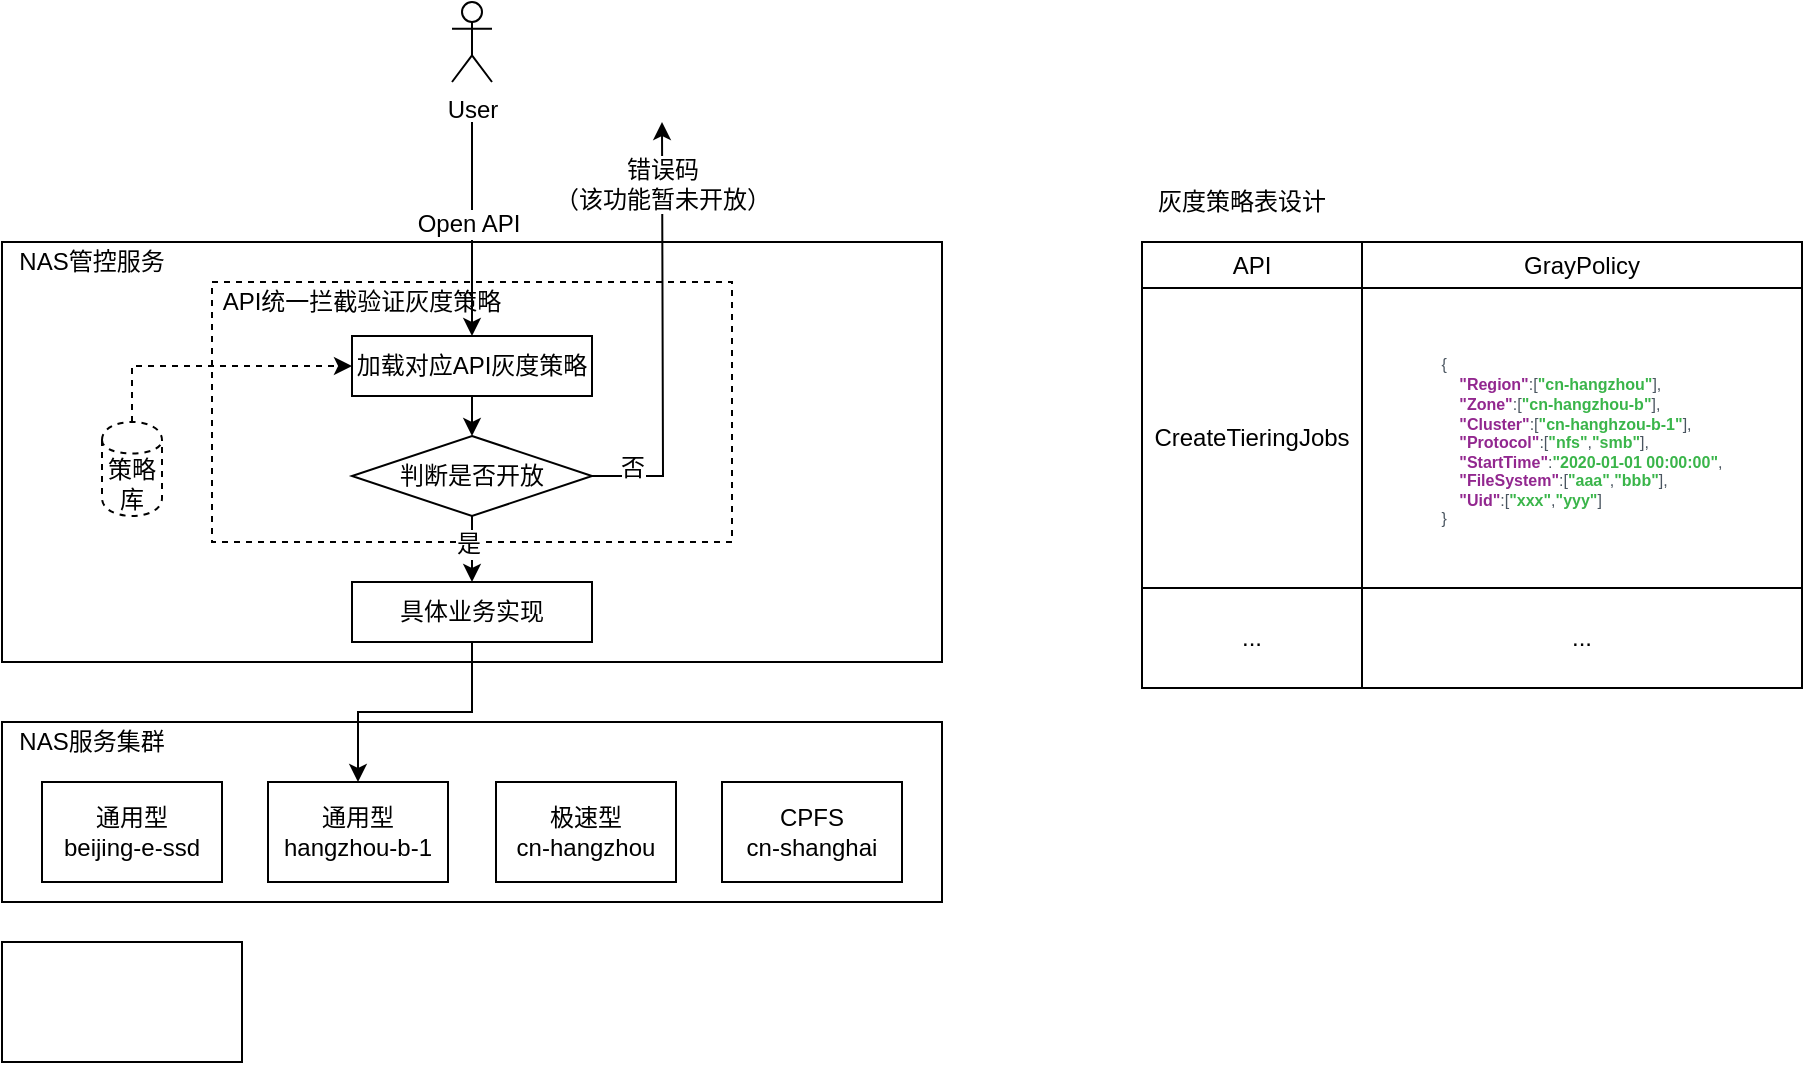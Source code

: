 <mxfile version="12.4.3" type="github" pages="1">
  <diagram id="Ai4Y_K-u0OYF5FWCfehs" name="第 1 页">
    <mxGraphModel dx="1186" dy="614" grid="1" gridSize="10" guides="1" tooltips="1" connect="1" arrows="1" fold="1" page="1" pageScale="1" pageWidth="1169" pageHeight="827" math="0" shadow="0">
      <root>
        <mxCell id="0"/>
        <mxCell id="1" parent="0"/>
        <mxCell id="vksiCmzUZhZXsTjqpCSR-17" value="" style="rounded=0;whiteSpace=wrap;html=1;" parent="1" vertex="1">
          <mxGeometry x="70" y="460" width="470" height="90" as="geometry"/>
        </mxCell>
        <mxCell id="vksiCmzUZhZXsTjqpCSR-1" value="" style="rounded=0;whiteSpace=wrap;html=1;" parent="1" vertex="1">
          <mxGeometry x="70" y="220" width="470" height="210" as="geometry"/>
        </mxCell>
        <mxCell id="vksiCmzUZhZXsTjqpCSR-2" value="通用型&lt;br&gt;beijing-e-ssd" style="rounded=0;whiteSpace=wrap;html=1;" parent="1" vertex="1">
          <mxGeometry x="90" y="490" width="90" height="50" as="geometry"/>
        </mxCell>
        <mxCell id="vksiCmzUZhZXsTjqpCSR-3" value="User" style="shape=umlActor;verticalLabelPosition=bottom;labelBackgroundColor=#ffffff;verticalAlign=top;html=1;outlineConnect=0;" parent="1" vertex="1">
          <mxGeometry x="295" y="100" width="20" height="40" as="geometry"/>
        </mxCell>
        <mxCell id="vksiCmzUZhZXsTjqpCSR-14" value="通用型&lt;br&gt;hangzhou-b-1" style="rounded=0;whiteSpace=wrap;html=1;" parent="1" vertex="1">
          <mxGeometry x="203" y="490" width="90" height="50" as="geometry"/>
        </mxCell>
        <mxCell id="vksiCmzUZhZXsTjqpCSR-15" value="极速型&lt;br&gt;cn-hangzhou" style="rounded=0;whiteSpace=wrap;html=1;" parent="1" vertex="1">
          <mxGeometry x="317" y="490" width="90" height="50" as="geometry"/>
        </mxCell>
        <mxCell id="vksiCmzUZhZXsTjqpCSR-16" value="CPFS&lt;br&gt;cn-shanghai" style="rounded=0;whiteSpace=wrap;html=1;" parent="1" vertex="1">
          <mxGeometry x="430" y="490" width="90" height="50" as="geometry"/>
        </mxCell>
        <mxCell id="vksiCmzUZhZXsTjqpCSR-19" value="NAS服务集群" style="text;html=1;strokeColor=none;fillColor=none;align=center;verticalAlign=middle;whiteSpace=wrap;rounded=0;" parent="1" vertex="1">
          <mxGeometry x="70" y="460" width="90" height="20" as="geometry"/>
        </mxCell>
        <mxCell id="vksiCmzUZhZXsTjqpCSR-20" value="NAS管控服务" style="text;html=1;strokeColor=none;fillColor=none;align=center;verticalAlign=middle;whiteSpace=wrap;rounded=0;" parent="1" vertex="1">
          <mxGeometry x="70" y="220" width="90" height="20" as="geometry"/>
        </mxCell>
        <mxCell id="vksiCmzUZhZXsTjqpCSR-22" value="" style="rounded=0;whiteSpace=wrap;html=1;dashed=1;" parent="1" vertex="1">
          <mxGeometry x="175" y="240" width="260" height="130" as="geometry"/>
        </mxCell>
        <mxCell id="vksiCmzUZhZXsTjqpCSR-23" value="API统一拦截验证灰度策略" style="text;html=1;strokeColor=none;fillColor=none;align=center;verticalAlign=middle;whiteSpace=wrap;rounded=0;dashed=1;" parent="1" vertex="1">
          <mxGeometry x="175" y="240" width="150" height="20" as="geometry"/>
        </mxCell>
        <mxCell id="vksiCmzUZhZXsTjqpCSR-28" style="edgeStyle=orthogonalEdgeStyle;rounded=0;orthogonalLoop=1;jettySize=auto;html=1;exitX=0.5;exitY=0;exitDx=0;exitDy=0;entryX=0;entryY=0.5;entryDx=0;entryDy=0;dashed=1;" parent="1" source="vksiCmzUZhZXsTjqpCSR-24" target="vksiCmzUZhZXsTjqpCSR-27" edge="1">
          <mxGeometry relative="1" as="geometry"/>
        </mxCell>
        <mxCell id="vksiCmzUZhZXsTjqpCSR-24" value="策略库" style="shape=cylinder;whiteSpace=wrap;html=1;boundedLbl=1;backgroundOutline=1;dashed=1;" parent="1" vertex="1">
          <mxGeometry x="120" y="310" width="30" height="47" as="geometry"/>
        </mxCell>
        <mxCell id="vksiCmzUZhZXsTjqpCSR-31" style="edgeStyle=orthogonalEdgeStyle;rounded=0;orthogonalLoop=1;jettySize=auto;html=1;exitX=0.5;exitY=1;exitDx=0;exitDy=0;entryX=0.5;entryY=0;entryDx=0;entryDy=0;" parent="1" source="vksiCmzUZhZXsTjqpCSR-26" target="vksiCmzUZhZXsTjqpCSR-30" edge="1">
          <mxGeometry relative="1" as="geometry"/>
        </mxCell>
        <mxCell id="vksiCmzUZhZXsTjqpCSR-38" value="是" style="text;html=1;align=center;verticalAlign=middle;resizable=0;points=[];;labelBackgroundColor=#ffffff;" parent="vksiCmzUZhZXsTjqpCSR-31" vertex="1" connectable="0">
          <mxGeometry x="-0.151" y="-2" relative="1" as="geometry">
            <mxPoint as="offset"/>
          </mxGeometry>
        </mxCell>
        <mxCell id="vksiCmzUZhZXsTjqpCSR-36" style="edgeStyle=orthogonalEdgeStyle;rounded=0;orthogonalLoop=1;jettySize=auto;html=1;exitX=1;exitY=0.5;exitDx=0;exitDy=0;" parent="1" source="vksiCmzUZhZXsTjqpCSR-26" edge="1">
          <mxGeometry relative="1" as="geometry">
            <mxPoint x="400" y="160" as="targetPoint"/>
          </mxGeometry>
        </mxCell>
        <mxCell id="vksiCmzUZhZXsTjqpCSR-37" value="错误码&lt;br&gt;（该功能暂未开放）" style="text;html=1;align=center;verticalAlign=middle;resizable=0;points=[];;labelBackgroundColor=#ffffff;" parent="vksiCmzUZhZXsTjqpCSR-36" vertex="1" connectable="0">
          <mxGeometry x="0.762" y="-2" relative="1" as="geometry">
            <mxPoint x="-2" y="5" as="offset"/>
          </mxGeometry>
        </mxCell>
        <mxCell id="vksiCmzUZhZXsTjqpCSR-39" value="否" style="text;html=1;align=center;verticalAlign=middle;resizable=0;points=[];;labelBackgroundColor=#ffffff;" parent="vksiCmzUZhZXsTjqpCSR-36" vertex="1" connectable="0">
          <mxGeometry x="-0.811" y="4" relative="1" as="geometry">
            <mxPoint as="offset"/>
          </mxGeometry>
        </mxCell>
        <mxCell id="vksiCmzUZhZXsTjqpCSR-26" value="判断是否开放" style="rhombus;whiteSpace=wrap;html=1;" parent="1" vertex="1">
          <mxGeometry x="245" y="317" width="120" height="40" as="geometry"/>
        </mxCell>
        <mxCell id="vksiCmzUZhZXsTjqpCSR-29" style="edgeStyle=orthogonalEdgeStyle;rounded=0;orthogonalLoop=1;jettySize=auto;html=1;exitX=0.5;exitY=1;exitDx=0;exitDy=0;entryX=0.5;entryY=0;entryDx=0;entryDy=0;" parent="1" source="vksiCmzUZhZXsTjqpCSR-27" target="vksiCmzUZhZXsTjqpCSR-26" edge="1">
          <mxGeometry relative="1" as="geometry"/>
        </mxCell>
        <mxCell id="vksiCmzUZhZXsTjqpCSR-27" value="加载对应API灰度策略" style="rounded=0;whiteSpace=wrap;html=1;" parent="1" vertex="1">
          <mxGeometry x="245" y="267" width="120" height="30" as="geometry"/>
        </mxCell>
        <mxCell id="vksiCmzUZhZXsTjqpCSR-12" value="" style="endArrow=classic;html=1;" parent="1" target="vksiCmzUZhZXsTjqpCSR-27" edge="1">
          <mxGeometry width="50" height="50" relative="1" as="geometry">
            <mxPoint x="305" y="160" as="sourcePoint"/>
            <mxPoint x="420" y="130" as="targetPoint"/>
          </mxGeometry>
        </mxCell>
        <mxCell id="vksiCmzUZhZXsTjqpCSR-13" value="Open API" style="text;html=1;align=center;verticalAlign=middle;resizable=0;points=[];;labelBackgroundColor=#ffffff;" parent="vksiCmzUZhZXsTjqpCSR-12" vertex="1" connectable="0">
          <mxGeometry x="-0.057" y="-2" relative="1" as="geometry">
            <mxPoint as="offset"/>
          </mxGeometry>
        </mxCell>
        <mxCell id="vksiCmzUZhZXsTjqpCSR-32" style="edgeStyle=orthogonalEdgeStyle;rounded=0;orthogonalLoop=1;jettySize=auto;html=1;exitX=0.5;exitY=1;exitDx=0;exitDy=0;" parent="1" source="vksiCmzUZhZXsTjqpCSR-30" target="vksiCmzUZhZXsTjqpCSR-14" edge="1">
          <mxGeometry relative="1" as="geometry"/>
        </mxCell>
        <mxCell id="vksiCmzUZhZXsTjqpCSR-30" value="具体业务实现" style="rounded=0;whiteSpace=wrap;html=1;" parent="1" vertex="1">
          <mxGeometry x="245" y="390" width="120" height="30" as="geometry"/>
        </mxCell>
        <mxCell id="2Okaz1a7KPPU4qznNnXS-3" value="" style="rounded=0;whiteSpace=wrap;html=1;" vertex="1" parent="1">
          <mxGeometry x="70" y="570" width="120" height="60" as="geometry"/>
        </mxCell>
        <mxCell id="2Okaz1a7KPPU4qznNnXS-10" value="" style="group" vertex="1" connectable="0" parent="1">
          <mxGeometry x="640" y="220" width="330" height="223" as="geometry"/>
        </mxCell>
        <mxCell id="2Okaz1a7KPPU4qznNnXS-4" value="API" style="rounded=0;whiteSpace=wrap;html=1;" vertex="1" parent="2Okaz1a7KPPU4qznNnXS-10">
          <mxGeometry width="110" height="23" as="geometry"/>
        </mxCell>
        <mxCell id="2Okaz1a7KPPU4qznNnXS-5" value="GrayPolicy" style="rounded=0;whiteSpace=wrap;html=1;" vertex="1" parent="2Okaz1a7KPPU4qznNnXS-10">
          <mxGeometry x="110" width="220" height="23" as="geometry"/>
        </mxCell>
        <mxCell id="2Okaz1a7KPPU4qznNnXS-6" value="CreateTieringJobs" style="rounded=0;whiteSpace=wrap;html=1;" vertex="1" parent="2Okaz1a7KPPU4qznNnXS-10">
          <mxGeometry y="23" width="110" height="150" as="geometry"/>
        </mxCell>
        <mxCell id="2Okaz1a7KPPU4qznNnXS-7" value="&lt;div style=&quot;text-align: left&quot;&gt;&lt;span style=&quot;background-color: rgb(255 , 255 , 255) ; color: rgb(74 , 85 , 96) ; white-space: pre-line ; font-size: 8px&quot;&gt;{&lt;/span&gt;&lt;/div&gt;&lt;font style=&quot;font-size: 8px&quot;&gt;&lt;div style=&quot;text-align: left&quot;&gt;&lt;span style=&quot;color: rgb(74 , 85 , 96) ; white-space: pre-line ; background-color: rgb(255 , 255 , 255)&quot;&gt;&amp;nbsp; &amp;nbsp;&amp;nbsp;&lt;/span&gt;&lt;span class=&quot;json_key&quot; style=&quot;box-sizing: border-box ; color: rgb(146 , 39 , 143) ; font-weight: bold ; white-space: pre-line ; background-color: rgb(255 , 255 , 255)&quot;&gt;&quot;Region&quot;&lt;/span&gt;&lt;span style=&quot;color: rgb(74 , 85 , 96) ; white-space: pre-line ; background-color: rgb(255 , 255 , 255)&quot;&gt;:&lt;/span&gt;&lt;span style=&quot;box-sizing: border-box ; color: rgb(74 , 85 , 96) ; white-space: pre-line ; background-color: rgb(255 , 255 , 255)&quot;&gt;&lt;span class=&quot;fa fa-minus-square-o&quot; style=&quot;box-sizing: border-box ; display: inline-block ; font-stretch: normal ; line-height: 1 ; font-family: &amp;#34;fontawesome&amp;#34; ; cursor: pointer&quot;&gt;&lt;/span&gt;[&lt;/span&gt;&lt;span class=&quot;json_string&quot; style=&quot;background-color: rgb(255 , 255 , 255) ; white-space: pre-line ; box-sizing: border-box ; color: rgb(58 , 181 , 74) ; font-weight: bold&quot;&gt;&quot;cn-hangzhou&quot;&lt;/span&gt;&lt;span style=&quot;background-color: rgb(255 , 255 , 255) ; color: rgb(74 , 85 , 96) ; white-space: pre-line ; box-sizing: border-box&quot;&gt;]&lt;/span&gt;&lt;span style=&quot;background-color: rgb(255 , 255 , 255) ; color: rgb(74 , 85 , 96) ; white-space: pre-line&quot;&gt;,&lt;/span&gt;&lt;/div&gt;&lt;span style=&quot;color: rgb(74 , 85 , 96) ; font-family: &amp;#34;menlo&amp;#34; , monospace , &amp;#34;tahoma&amp;#34; , , ; white-space: pre-line ; background-color: rgb(255 , 255 , 255)&quot;&gt;&lt;div style=&quot;text-align: left&quot;&gt;&amp;nbsp; &amp;nbsp;&amp;nbsp;&lt;span class=&quot;json_key&quot; style=&quot;box-sizing: border-box ; color: rgb(146 , 39 , 143) ; font-weight: bold&quot;&gt;&quot;Zone&quot;&lt;/span&gt;:&lt;span style=&quot;box-sizing: border-box&quot;&gt;&lt;span class=&quot;fa fa-minus-square-o&quot; style=&quot;box-sizing: border-box ; display: inline-block ; font-stretch: normal ; line-height: 1 ; font-family: &amp;#34;fontawesome&amp;#34; ; cursor: pointer&quot;&gt;&lt;/span&gt;[&lt;/span&gt;&lt;span style=&quot;color: rgb(58 , 181 , 74) ; font-weight: bold&quot;&gt;&quot;cn-hangzhou-b&quot;&lt;/span&gt;&lt;span style=&quot;box-sizing: border-box&quot;&gt;]&lt;/span&gt;,&lt;/div&gt;&lt;/span&gt;&lt;span style=&quot;color: rgb(74 , 85 , 96) ; font-family: &amp;#34;menlo&amp;#34; , monospace , &amp;#34;tahoma&amp;#34; , , ; white-space: pre-line ; background-color: rgb(255 , 255 , 255)&quot;&gt;&lt;div style=&quot;text-align: left&quot;&gt;&amp;nbsp; &amp;nbsp;&amp;nbsp;&lt;span class=&quot;json_key&quot; style=&quot;box-sizing: border-box ; color: rgb(146 , 39 , 143) ; font-weight: bold&quot;&gt;&quot;Cluster&quot;&lt;/span&gt;:&lt;span style=&quot;box-sizing: border-box&quot;&gt;&lt;span class=&quot;fa fa-minus-square-o&quot; style=&quot;box-sizing: border-box ; display: inline-block ; font-stretch: normal ; line-height: 1 ; font-family: &amp;#34;fontawesome&amp;#34; ; cursor: pointer&quot;&gt;&lt;/span&gt;[&lt;/span&gt;&lt;span style=&quot;color: rgb(58 , 181 , 74) ; font-weight: bold&quot;&gt;&quot;cn-hanghzou-b-1&quot;&lt;/span&gt;&lt;span style=&quot;box-sizing: border-box&quot;&gt;]&lt;/span&gt;,&lt;/div&gt;&lt;/span&gt;&lt;span style=&quot;color: rgb(74 , 85 , 96) ; font-family: &amp;#34;menlo&amp;#34; , monospace , &amp;#34;tahoma&amp;#34; , , ; white-space: pre-line ; background-color: rgb(255 , 255 , 255)&quot;&gt;&lt;div style=&quot;text-align: left&quot;&gt;&amp;nbsp; &amp;nbsp;&amp;nbsp;&lt;span class=&quot;json_key&quot; style=&quot;box-sizing: border-box ; color: rgb(146 , 39 , 143) ; font-weight: bold&quot;&gt;&quot;Protocol&quot;&lt;/span&gt;:&lt;span style=&quot;box-sizing: border-box&quot;&gt;&lt;span class=&quot;fa fa-minus-square-o&quot; style=&quot;box-sizing: border-box ; display: inline-block ; font-stretch: normal ; line-height: 1 ; font-family: &amp;#34;fontawesome&amp;#34; ; cursor: pointer&quot;&gt;&lt;/span&gt;[&lt;span class=&quot;json_string&quot; style=&quot;box-sizing: border-box ; color: rgb(58 , 181 , 74) ; font-weight: bold&quot;&gt;&quot;nfs&quot;&lt;/span&gt;,&lt;span class=&quot;json_string&quot; style=&quot;box-sizing: border-box ; color: rgb(58 , 181 , 74) ; font-weight: bold&quot;&gt;&quot;smb&quot;&lt;/span&gt;]&lt;/span&gt;,&lt;/div&gt;&lt;/span&gt;&lt;span class=&quot;json_key&quot; style=&quot;box-sizing: border-box ; color: rgb(146 , 39 , 143) ; font-weight: bold ; font-family: &amp;#34;menlo&amp;#34; , monospace , &amp;#34;tahoma&amp;#34; , , ; white-space: pre-line ; background-color: rgb(255 , 255 , 255)&quot;&gt;&lt;div style=&quot;text-align: left&quot;&gt;&lt;span class=&quot;json_key&quot; style=&quot;box-sizing: border-box&quot;&gt;&amp;nbsp; &amp;nbsp; &quot;StartTime&quot;&lt;/span&gt;&lt;span style=&quot;font-weight: normal ; color: rgb(74 , 85 , 96)&quot;&gt;:&lt;/span&gt;&lt;span class=&quot;json_string&quot; style=&quot;box-sizing: border-box ; color: rgb(58 , 181 , 74)&quot;&gt;&quot;2020-01-01&amp;nbsp;00:00:00&quot;&lt;/span&gt;&lt;span style=&quot;font-weight: normal ; color: rgb(74 , 85 , 96)&quot;&gt;,&lt;/span&gt;&lt;/div&gt;&lt;/span&gt;&lt;span style=&quot;color: rgb(74 , 85 , 96) ; font-family: &amp;#34;menlo&amp;#34; , monospace , &amp;#34;tahoma&amp;#34; , , ; white-space: pre-line ; background-color: rgb(255 , 255 , 255)&quot;&gt;&lt;div style=&quot;text-align: left&quot;&gt;&amp;nbsp; &amp;nbsp;&amp;nbsp;&lt;span class=&quot;json_key&quot; style=&quot;box-sizing: border-box ; color: rgb(146 , 39 , 143) ; font-weight: bold&quot;&gt;&quot;FileSystem&quot;&lt;/span&gt;:&lt;span style=&quot;box-sizing: border-box&quot;&gt;&lt;span class=&quot;fa fa-minus-square-o&quot; style=&quot;box-sizing: border-box ; display: inline-block ; font-stretch: normal ; line-height: 1 ; font-family: &amp;#34;fontawesome&amp;#34; ; cursor: pointer&quot;&gt;&lt;/span&gt;[&lt;/span&gt;&lt;span class=&quot;json_string&quot; style=&quot;box-sizing: border-box ; color: rgb(58 , 181 , 74) ; font-weight: bold&quot;&gt;&quot;aaa&quot;&lt;/span&gt;,&lt;span style=&quot;color: rgb(58 , 181 , 74) ; font-weight: bold&quot;&gt;&quot;bbb&quot;&lt;/span&gt;&lt;span style=&quot;box-sizing: border-box&quot;&gt;]&lt;/span&gt;,&lt;/div&gt;&lt;/span&gt;&lt;span style=&quot;color: rgb(74 , 85 , 96) ; font-family: &amp;#34;menlo&amp;#34; , monospace , &amp;#34;tahoma&amp;#34; , , ; white-space: pre-line ; background-color: rgb(255 , 255 , 255)&quot;&gt;&lt;div style=&quot;text-align: left&quot;&gt;&amp;nbsp; &amp;nbsp;&amp;nbsp;&lt;span class=&quot;json_key&quot; style=&quot;box-sizing: border-box ; color: rgb(146 , 39 , 143) ; font-weight: bold&quot;&gt;&quot;Uid&quot;&lt;/span&gt;:&lt;span style=&quot;box-sizing: border-box&quot;&gt;&lt;span class=&quot;fa fa-minus-square-o&quot; style=&quot;box-sizing: border-box ; display: inline-block ; font-stretch: normal ; line-height: 1 ; font-family: &amp;#34;fontawesome&amp;#34; ; cursor: pointer&quot;&gt;&lt;/span&gt;[&lt;/span&gt;&lt;span class=&quot;json_string&quot; style=&quot;box-sizing: border-box ; color: rgb(58 , 181 , 74) ; font-weight: bold&quot;&gt;&quot;xxx&quot;&lt;/span&gt;,&lt;span style=&quot;color: rgb(58 , 181 , 74) ; font-weight: bold&quot;&gt;&quot;yyy&quot;&lt;/span&gt;]&lt;/div&gt;&lt;/span&gt;&lt;span style=&quot;color: rgb(74 , 85 , 96) ; font-family: &amp;#34;menlo&amp;#34; , monospace , &amp;#34;tahoma&amp;#34; , , ; white-space: pre-line ; background-color: rgb(255 , 255 , 255)&quot;&gt;&lt;div style=&quot;text-align: left&quot;&gt;}&lt;br&gt;&lt;/div&gt;&lt;/span&gt;&lt;/font&gt;" style="rounded=0;whiteSpace=wrap;html=1;" vertex="1" parent="2Okaz1a7KPPU4qznNnXS-10">
          <mxGeometry x="110" y="23" width="220" height="150" as="geometry"/>
        </mxCell>
        <mxCell id="2Okaz1a7KPPU4qznNnXS-8" value="..." style="rounded=0;whiteSpace=wrap;html=1;" vertex="1" parent="2Okaz1a7KPPU4qznNnXS-10">
          <mxGeometry y="173" width="110" height="50" as="geometry"/>
        </mxCell>
        <mxCell id="2Okaz1a7KPPU4qznNnXS-9" value="..." style="rounded=0;whiteSpace=wrap;html=1;" vertex="1" parent="2Okaz1a7KPPU4qznNnXS-10">
          <mxGeometry x="110" y="173" width="220" height="50" as="geometry"/>
        </mxCell>
        <mxCell id="2Okaz1a7KPPU4qznNnXS-11" value="灰度策略表设计" style="text;html=1;strokeColor=none;fillColor=none;align=center;verticalAlign=middle;whiteSpace=wrap;rounded=0;" vertex="1" parent="1">
          <mxGeometry x="640" y="190" width="100" height="20" as="geometry"/>
        </mxCell>
      </root>
    </mxGraphModel>
  </diagram>
</mxfile>
